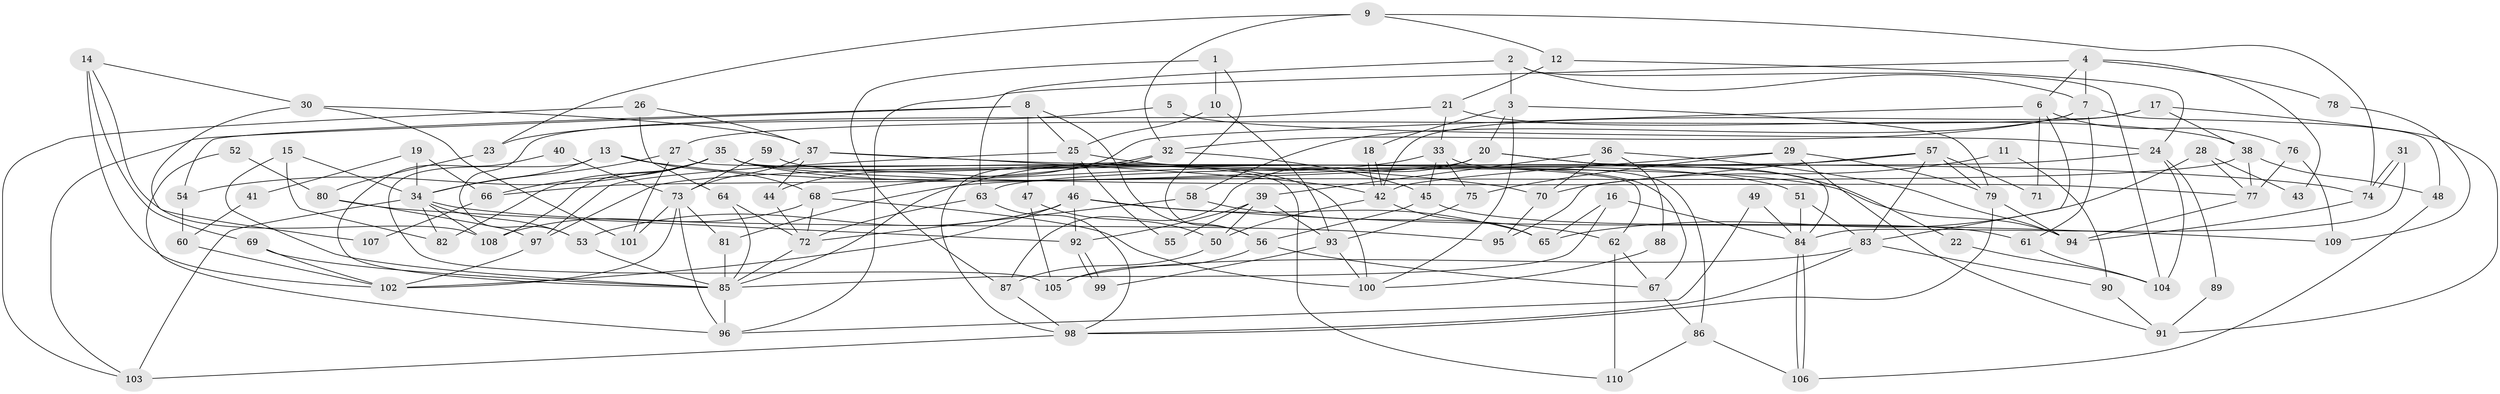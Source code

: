 // coarse degree distribution, {12: 0.06818181818181818, 13: 0.022727272727272728, 8: 0.045454545454545456, 5: 0.045454545454545456, 4: 0.11363636363636363, 9: 0.09090909090909091, 2: 0.18181818181818182, 6: 0.11363636363636363, 3: 0.18181818181818182, 7: 0.045454545454545456, 14: 0.022727272727272728, 10: 0.022727272727272728, 16: 0.022727272727272728, 11: 0.022727272727272728}
// Generated by graph-tools (version 1.1) at 2025/18/03/04/25 18:18:51]
// undirected, 110 vertices, 220 edges
graph export_dot {
graph [start="1"]
  node [color=gray90,style=filled];
  1;
  2;
  3;
  4;
  5;
  6;
  7;
  8;
  9;
  10;
  11;
  12;
  13;
  14;
  15;
  16;
  17;
  18;
  19;
  20;
  21;
  22;
  23;
  24;
  25;
  26;
  27;
  28;
  29;
  30;
  31;
  32;
  33;
  34;
  35;
  36;
  37;
  38;
  39;
  40;
  41;
  42;
  43;
  44;
  45;
  46;
  47;
  48;
  49;
  50;
  51;
  52;
  53;
  54;
  55;
  56;
  57;
  58;
  59;
  60;
  61;
  62;
  63;
  64;
  65;
  66;
  67;
  68;
  69;
  70;
  71;
  72;
  73;
  74;
  75;
  76;
  77;
  78;
  79;
  80;
  81;
  82;
  83;
  84;
  85;
  86;
  87;
  88;
  89;
  90;
  91;
  92;
  93;
  94;
  95;
  96;
  97;
  98;
  99;
  100;
  101;
  102;
  103;
  104;
  105;
  106;
  107;
  108;
  109;
  110;
  1 -- 10;
  1 -- 56;
  1 -- 87;
  2 -- 7;
  2 -- 63;
  2 -- 3;
  2 -- 104;
  3 -- 20;
  3 -- 18;
  3 -- 79;
  3 -- 100;
  4 -- 96;
  4 -- 6;
  4 -- 7;
  4 -- 43;
  4 -- 78;
  5 -- 24;
  5 -- 23;
  6 -- 83;
  6 -- 44;
  6 -- 71;
  6 -- 76;
  7 -- 61;
  7 -- 32;
  7 -- 48;
  7 -- 58;
  8 -- 103;
  8 -- 47;
  8 -- 25;
  8 -- 54;
  8 -- 56;
  9 -- 74;
  9 -- 32;
  9 -- 12;
  9 -- 23;
  10 -- 93;
  10 -- 25;
  11 -- 90;
  11 -- 70;
  12 -- 21;
  12 -- 24;
  13 -- 68;
  13 -- 34;
  13 -- 70;
  13 -- 105;
  14 -- 102;
  14 -- 108;
  14 -- 30;
  14 -- 69;
  15 -- 34;
  15 -- 85;
  15 -- 82;
  16 -- 85;
  16 -- 84;
  16 -- 65;
  17 -- 42;
  17 -- 38;
  17 -- 27;
  17 -- 91;
  18 -- 42;
  18 -- 42;
  19 -- 66;
  19 -- 34;
  19 -- 41;
  20 -- 84;
  20 -- 87;
  20 -- 22;
  20 -- 66;
  21 -- 53;
  21 -- 33;
  21 -- 38;
  22 -- 104;
  23 -- 80;
  24 -- 63;
  24 -- 89;
  24 -- 104;
  25 -- 94;
  25 -- 46;
  25 -- 55;
  25 -- 97;
  26 -- 103;
  26 -- 37;
  26 -- 64;
  27 -- 62;
  27 -- 34;
  27 -- 101;
  28 -- 77;
  28 -- 65;
  28 -- 43;
  29 -- 42;
  29 -- 79;
  29 -- 75;
  29 -- 91;
  30 -- 101;
  30 -- 37;
  30 -- 107;
  31 -- 84;
  31 -- 74;
  31 -- 74;
  32 -- 98;
  32 -- 45;
  32 -- 68;
  33 -- 85;
  33 -- 86;
  33 -- 45;
  33 -- 75;
  34 -- 82;
  34 -- 53;
  34 -- 95;
  34 -- 103;
  34 -- 108;
  35 -- 67;
  35 -- 77;
  35 -- 51;
  35 -- 54;
  35 -- 66;
  35 -- 82;
  35 -- 108;
  35 -- 110;
  36 -- 70;
  36 -- 94;
  36 -- 39;
  36 -- 88;
  37 -- 42;
  37 -- 44;
  37 -- 73;
  37 -- 74;
  38 -- 81;
  38 -- 48;
  38 -- 77;
  39 -- 93;
  39 -- 50;
  39 -- 55;
  39 -- 92;
  40 -- 73;
  40 -- 85;
  41 -- 60;
  42 -- 65;
  42 -- 50;
  44 -- 72;
  45 -- 56;
  45 -- 61;
  46 -- 92;
  46 -- 53;
  46 -- 65;
  46 -- 102;
  46 -- 109;
  47 -- 50;
  47 -- 105;
  48 -- 106;
  49 -- 84;
  49 -- 96;
  50 -- 87;
  51 -- 83;
  51 -- 84;
  52 -- 80;
  52 -- 96;
  53 -- 85;
  54 -- 60;
  56 -- 67;
  56 -- 105;
  57 -- 97;
  57 -- 83;
  57 -- 71;
  57 -- 79;
  57 -- 95;
  58 -- 72;
  58 -- 62;
  59 -- 73;
  59 -- 100;
  60 -- 102;
  61 -- 104;
  62 -- 110;
  62 -- 67;
  63 -- 72;
  63 -- 98;
  64 -- 85;
  64 -- 72;
  66 -- 107;
  67 -- 86;
  68 -- 108;
  68 -- 72;
  68 -- 100;
  69 -- 85;
  69 -- 102;
  70 -- 95;
  72 -- 85;
  73 -- 102;
  73 -- 81;
  73 -- 96;
  73 -- 101;
  74 -- 94;
  75 -- 93;
  76 -- 77;
  76 -- 109;
  77 -- 94;
  78 -- 109;
  79 -- 94;
  79 -- 98;
  80 -- 92;
  80 -- 97;
  81 -- 85;
  83 -- 105;
  83 -- 98;
  83 -- 90;
  84 -- 106;
  84 -- 106;
  85 -- 96;
  86 -- 106;
  86 -- 110;
  87 -- 98;
  88 -- 100;
  89 -- 91;
  90 -- 91;
  92 -- 99;
  92 -- 99;
  93 -- 100;
  93 -- 99;
  97 -- 102;
  98 -- 103;
}
